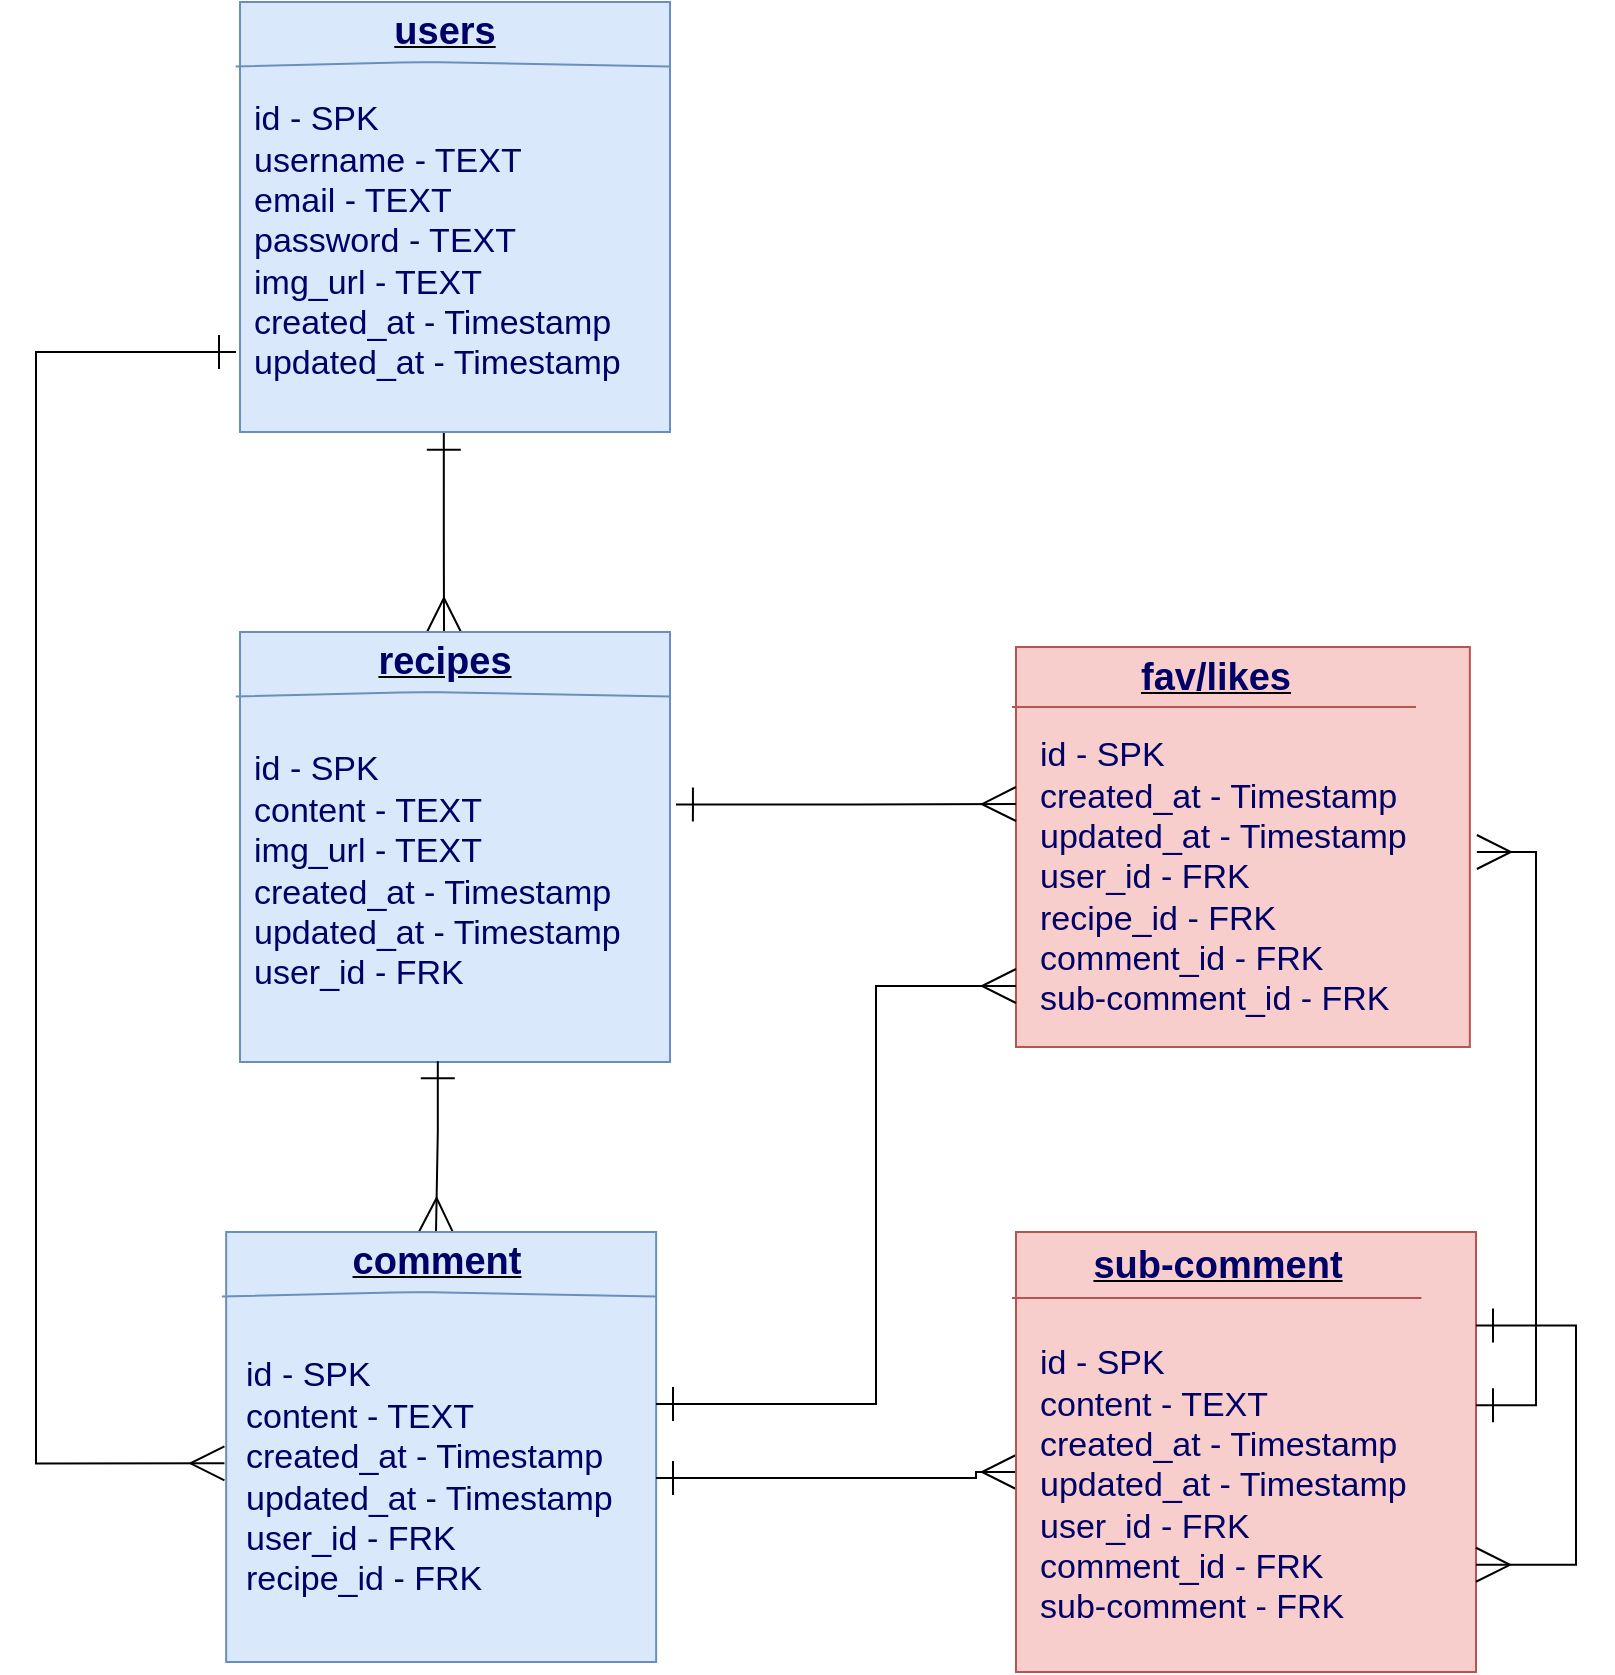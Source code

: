 <mxfile version="13.6.2" type="github">
  <diagram id="R2lEEEUBdFMjLlhIrx00" name="Page-1">
    <mxGraphModel dx="1307" dy="1026" grid="1" gridSize="10" guides="1" tooltips="1" connect="1" arrows="1" fold="1" page="1" pageScale="1" pageWidth="850" pageHeight="1100" math="0" shadow="0" extFonts="Permanent Marker^https://fonts.googleapis.com/css?family=Permanent+Marker">
      <root>
        <mxCell id="0" />
        <mxCell id="1" parent="0" />
        <mxCell id="4LiEzhh0AqkKglfwiTpC-64" style="edgeStyle=orthogonalEdgeStyle;rounded=0;orthogonalLoop=1;jettySize=auto;html=1;entryX=0.5;entryY=0;entryDx=0;entryDy=0;fontSize=17;fontColor=#663300;endArrow=ERmany;endFill=0;startSize=15;endSize=15;startArrow=ERone;startFill=0;jumpSize=0;exitX=0.474;exitY=1.002;exitDx=0;exitDy=0;exitPerimeter=0;" edge="1" parent="1" source="4LiEzhh0AqkKglfwiTpC-1" target="4LiEzhh0AqkKglfwiTpC-49">
          <mxGeometry relative="1" as="geometry">
            <mxPoint x="264" y="300" as="sourcePoint" />
            <Array as="points" />
          </mxGeometry>
        </mxCell>
        <mxCell id="4LiEzhh0AqkKglfwiTpC-1" value="" style="whiteSpace=wrap;html=1;aspect=fixed;fillColor=#dae8fc;strokeColor=#6c8ebf;" vertex="1" parent="1">
          <mxGeometry x="162" y="75" width="215" height="215" as="geometry" />
        </mxCell>
        <mxCell id="4LiEzhh0AqkKglfwiTpC-5" value="" style="endArrow=none;html=1;exitX=-0.01;exitY=0.15;exitDx=0;exitDy=0;entryX=1;entryY=0.15;entryDx=0;entryDy=0;fillColor=#dae8fc;strokeColor=#6c8ebf;exitPerimeter=0;entryPerimeter=0;" edge="1" parent="1" source="4LiEzhh0AqkKglfwiTpC-1" target="4LiEzhh0AqkKglfwiTpC-1">
          <mxGeometry width="50" height="50" relative="1" as="geometry">
            <mxPoint x="352" y="395" as="sourcePoint" />
            <mxPoint x="402" y="345" as="targetPoint" />
            <Array as="points">
              <mxPoint x="252" y="105" />
            </Array>
          </mxGeometry>
        </mxCell>
        <mxCell id="4LiEzhh0AqkKglfwiTpC-17" value="&lt;b style=&quot;font-size: 19px&quot;&gt;&lt;font color=&quot;#000066&quot;&gt;users&lt;/font&gt;&lt;/b&gt;" style="text;html=1;strokeColor=none;fillColor=none;align=center;verticalAlign=middle;whiteSpace=wrap;rounded=0;fontStyle=4;fontSize=19;" vertex="1" parent="1">
          <mxGeometry x="229.5" y="75" width="69" height="30" as="geometry" />
        </mxCell>
        <mxCell id="4LiEzhh0AqkKglfwiTpC-41" value="" style="group;fillColor=#f8cecc;strokeColor=#b85450;" vertex="1" connectable="0" parent="1">
          <mxGeometry x="550" y="397.5" width="226.92" height="200" as="geometry" />
        </mxCell>
        <mxCell id="4LiEzhh0AqkKglfwiTpC-43" value="" style="endArrow=none;html=1;exitX=-0.01;exitY=0.15;exitDx=0;exitDy=0;entryX=1;entryY=0.15;entryDx=0;entryDy=0;fillColor=#f8cecc;strokeColor=#b85450;exitPerimeter=0;entryPerimeter=0;" edge="1" parent="4LiEzhh0AqkKglfwiTpC-41">
          <mxGeometry width="50" height="50" relative="1" as="geometry">
            <mxPoint x="-2" y="30.0" as="sourcePoint" />
            <mxPoint x="200" y="30.0" as="targetPoint" />
            <Array as="points" />
          </mxGeometry>
        </mxCell>
        <mxCell id="4LiEzhh0AqkKglfwiTpC-44" value="&lt;b style=&quot;font-size: 19px&quot;&gt;&lt;font color=&quot;#000066&quot;&gt;fav/likes&lt;/font&gt;&lt;/b&gt;" style="text;html=1;align=center;verticalAlign=middle;whiteSpace=wrap;rounded=0;fontStyle=4;fontSize=19;" vertex="1" parent="4LiEzhh0AqkKglfwiTpC-41">
          <mxGeometry x="20" width="160" height="30" as="geometry" />
        </mxCell>
        <mxCell id="4LiEzhh0AqkKglfwiTpC-57" value="&lt;font color=&quot;#000066&quot; style=&quot;font-size: 17px&quot;&gt;id - SPK&lt;br style=&quot;font-size: 17px&quot;&gt;created_at - Timestamp&lt;br style=&quot;font-size: 17px&quot;&gt;updated_at - Timestamp&lt;br style=&quot;font-size: 17px&quot;&gt;user_id - FRK&lt;br style=&quot;font-size: 17px&quot;&gt;recipe_id - FRK&lt;br&gt;comment_id - FRK&lt;br&gt;sub-comment_id - FRK&lt;br style=&quot;font-size: 17px&quot;&gt;&lt;/font&gt;" style="text;html=1;strokeColor=none;fillColor=none;align=left;verticalAlign=middle;whiteSpace=wrap;rounded=0;fontSize=17;fontColor=#663300;" vertex="1" parent="4LiEzhh0AqkKglfwiTpC-41">
          <mxGeometry x="10" y="42.5" width="216.92" height="145" as="geometry" />
        </mxCell>
        <mxCell id="4LiEzhh0AqkKglfwiTpC-71" value="" style="edgeStyle=orthogonalEdgeStyle;rounded=0;jumpSize=0;orthogonalLoop=1;jettySize=auto;html=1;startArrow=ERone;startFill=0;startSize=15;endArrow=ERmany;endFill=0;endSize=15;fontSize=17;fontColor=#663300;entryX=-0.004;entryY=0.538;entryDx=0;entryDy=0;entryPerimeter=0;" edge="1" parent="1" target="4LiEzhh0AqkKglfwiTpC-51">
          <mxGeometry relative="1" as="geometry">
            <mxPoint x="160" y="250" as="sourcePoint" />
            <mxPoint x="40.0" y="195" as="targetPoint" />
            <Array as="points">
              <mxPoint x="60" y="250" />
              <mxPoint x="60" y="806" />
            </Array>
          </mxGeometry>
        </mxCell>
        <mxCell id="4LiEzhh0AqkKglfwiTpC-46" value="&lt;font color=&quot;#000066&quot; style=&quot;font-size: 17px;&quot;&gt;id - SPK&lt;br style=&quot;font-size: 17px;&quot;&gt;username - TEXT&lt;br style=&quot;font-size: 17px;&quot;&gt;email - TEXT&lt;br style=&quot;font-size: 17px;&quot;&gt;password - TEXT&lt;br style=&quot;font-size: 17px;&quot;&gt;img_url - TEXT&lt;br style=&quot;font-size: 17px;&quot;&gt;created_at - Timestamp&lt;br style=&quot;font-size: 17px;&quot;&gt;updated_at - Timestamp&lt;br style=&quot;font-size: 17px;&quot;&gt;&lt;/font&gt;" style="text;html=1;strokeColor=none;fillColor=none;align=left;verticalAlign=middle;whiteSpace=wrap;rounded=0;fontSize=17;fontColor=#663300;" vertex="1" parent="1">
          <mxGeometry x="167" y="120" width="220" height="150" as="geometry" />
        </mxCell>
        <mxCell id="4LiEzhh0AqkKglfwiTpC-47" value="" style="whiteSpace=wrap;html=1;aspect=fixed;fillColor=#dae8fc;strokeColor=#6c8ebf;" vertex="1" parent="1">
          <mxGeometry x="162" y="390" width="215" height="215" as="geometry" />
        </mxCell>
        <mxCell id="4LiEzhh0AqkKglfwiTpC-48" value="" style="endArrow=none;html=1;exitX=-0.01;exitY=0.15;exitDx=0;exitDy=0;entryX=1;entryY=0.15;entryDx=0;entryDy=0;fillColor=#dae8fc;strokeColor=#6c8ebf;exitPerimeter=0;entryPerimeter=0;" edge="1" parent="1" source="4LiEzhh0AqkKglfwiTpC-47" target="4LiEzhh0AqkKglfwiTpC-47">
          <mxGeometry width="50" height="50" relative="1" as="geometry">
            <mxPoint x="352" y="710" as="sourcePoint" />
            <mxPoint x="402" y="660" as="targetPoint" />
            <Array as="points">
              <mxPoint x="252" y="420" />
            </Array>
          </mxGeometry>
        </mxCell>
        <mxCell id="4LiEzhh0AqkKglfwiTpC-49" value="&lt;font color=&quot;#000066&quot;&gt;&lt;b&gt;recipes&lt;/b&gt;&lt;/font&gt;" style="text;html=1;strokeColor=none;fillColor=none;align=center;verticalAlign=middle;whiteSpace=wrap;rounded=0;fontStyle=4;fontSize=19;" vertex="1" parent="1">
          <mxGeometry x="229.5" y="390" width="69" height="30" as="geometry" />
        </mxCell>
        <mxCell id="4LiEzhh0AqkKglfwiTpC-65" value="" style="edgeStyle=orthogonalEdgeStyle;rounded=0;jumpSize=0;orthogonalLoop=1;jettySize=auto;html=1;startArrow=ERone;startFill=0;startSize=15;endArrow=ERmany;endFill=0;endSize=15;fontSize=17;fontColor=#663300;exitX=0.46;exitY=0.998;exitDx=0;exitDy=0;exitPerimeter=0;" edge="1" parent="1" source="4LiEzhh0AqkKglfwiTpC-47" target="4LiEzhh0AqkKglfwiTpC-53">
          <mxGeometry relative="1" as="geometry">
            <mxPoint x="260" y="610" as="sourcePoint" />
            <Array as="points">
              <mxPoint x="261" y="640" />
              <mxPoint x="260" y="640" />
            </Array>
          </mxGeometry>
        </mxCell>
        <mxCell id="4LiEzhh0AqkKglfwiTpC-68" style="edgeStyle=orthogonalEdgeStyle;rounded=0;jumpSize=0;orthogonalLoop=1;jettySize=auto;html=1;startArrow=ERone;startFill=0;startSize=15;endArrow=ERmany;endFill=0;endSize=15;fontSize=17;fontColor=#663300;exitX=0.968;exitY=0.275;exitDx=0;exitDy=0;exitPerimeter=0;" edge="1" parent="1" source="4LiEzhh0AqkKglfwiTpC-50">
          <mxGeometry relative="1" as="geometry">
            <mxPoint x="370" y="476" as="sourcePoint" />
            <mxPoint x="550" y="476" as="targetPoint" />
          </mxGeometry>
        </mxCell>
        <mxCell id="4LiEzhh0AqkKglfwiTpC-50" value="&lt;font color=&quot;#000066&quot; style=&quot;font-size: 17px;&quot;&gt;id - SPK&lt;br style=&quot;font-size: 17px;&quot;&gt;content - TEXT&lt;br style=&quot;font-size: 17px;&quot;&gt;img_url - TEXT&lt;br style=&quot;font-size: 17px;&quot;&gt;created_at - Timestamp&lt;br style=&quot;font-size: 17px;&quot;&gt;updated_at - Timestamp&lt;br style=&quot;font-size: 17px;&quot;&gt;user_id - FRK&lt;br style=&quot;font-size: 17px;&quot;&gt;&lt;/font&gt;" style="text;html=1;strokeColor=none;fillColor=none;align=left;verticalAlign=middle;whiteSpace=wrap;rounded=0;fontSize=17;fontColor=#663300;" vertex="1" parent="1">
          <mxGeometry x="167" y="435" width="220" height="150" as="geometry" />
        </mxCell>
        <mxCell id="4LiEzhh0AqkKglfwiTpC-51" value="" style="whiteSpace=wrap;html=1;aspect=fixed;fillColor=#dae8fc;strokeColor=#6c8ebf;" vertex="1" parent="1">
          <mxGeometry x="155.08" y="690" width="215" height="215" as="geometry" />
        </mxCell>
        <mxCell id="4LiEzhh0AqkKglfwiTpC-52" value="" style="endArrow=none;html=1;exitX=-0.01;exitY=0.15;exitDx=0;exitDy=0;entryX=1;entryY=0.15;entryDx=0;entryDy=0;fillColor=#dae8fc;strokeColor=#6c8ebf;exitPerimeter=0;entryPerimeter=0;" edge="1" parent="1" source="4LiEzhh0AqkKglfwiTpC-51" target="4LiEzhh0AqkKglfwiTpC-51">
          <mxGeometry width="50" height="50" relative="1" as="geometry">
            <mxPoint x="348.08" y="1010" as="sourcePoint" />
            <mxPoint x="398.08" y="960" as="targetPoint" />
            <Array as="points">
              <mxPoint x="248.08" y="720" />
            </Array>
          </mxGeometry>
        </mxCell>
        <mxCell id="4LiEzhh0AqkKglfwiTpC-53" value="&lt;b style=&quot;font-size: 19px&quot;&gt;&lt;font color=&quot;#000066&quot;&gt;comment&lt;/font&gt;&lt;/b&gt;" style="text;html=1;strokeColor=none;fillColor=none;align=center;verticalAlign=middle;whiteSpace=wrap;rounded=0;fontStyle=4;fontSize=19;" vertex="1" parent="1">
          <mxGeometry x="225.58" y="690" width="69" height="30" as="geometry" />
        </mxCell>
        <mxCell id="4LiEzhh0AqkKglfwiTpC-66" style="edgeStyle=orthogonalEdgeStyle;rounded=0;jumpSize=0;orthogonalLoop=1;jettySize=auto;html=1;startArrow=ERone;startFill=0;startSize=15;endArrow=ERmany;endFill=0;endSize=15;fontSize=17;fontColor=#663300;" edge="1" parent="1">
          <mxGeometry relative="1" as="geometry">
            <mxPoint x="550" y="810" as="targetPoint" />
            <mxPoint x="370" y="813" as="sourcePoint" />
            <Array as="points">
              <mxPoint x="530" y="813" />
            </Array>
          </mxGeometry>
        </mxCell>
        <mxCell id="4LiEzhh0AqkKglfwiTpC-69" style="edgeStyle=orthogonalEdgeStyle;rounded=0;jumpSize=0;orthogonalLoop=1;jettySize=auto;html=1;startArrow=ERone;startFill=0;startSize=15;endArrow=ERmany;endFill=0;endSize=15;fontSize=17;fontColor=#663300;" edge="1" parent="1">
          <mxGeometry relative="1" as="geometry">
            <mxPoint x="550" y="567" as="targetPoint" />
            <mxPoint x="370" y="776" as="sourcePoint" />
            <Array as="points">
              <mxPoint x="480" y="776" />
              <mxPoint x="480" y="567" />
            </Array>
          </mxGeometry>
        </mxCell>
        <mxCell id="4LiEzhh0AqkKglfwiTpC-54" value="&lt;font color=&quot;#000066&quot; style=&quot;font-size: 17px;&quot;&gt;id - SPK&lt;br style=&quot;font-size: 17px;&quot;&gt;content - TEXT&lt;br style=&quot;font-size: 17px;&quot;&gt;created_at - Timestamp&lt;br style=&quot;font-size: 17px;&quot;&gt;updated_at - Timestamp&lt;br style=&quot;font-size: 17px;&quot;&gt;user_id - FRK&lt;br style=&quot;font-size: 17px;&quot;&gt;recipe_id - FRK&lt;br style=&quot;font-size: 17px;&quot;&gt;&lt;/font&gt;" style="text;html=1;strokeColor=none;fillColor=none;align=left;verticalAlign=middle;whiteSpace=wrap;rounded=0;fontSize=17;fontColor=#663300;" vertex="1" parent="1">
          <mxGeometry x="163.08" y="740" width="216.92" height="145" as="geometry" />
        </mxCell>
        <mxCell id="4LiEzhh0AqkKglfwiTpC-59" value="" style="group;fillColor=#f8cecc;strokeColor=#b85450;" vertex="1" connectable="0" parent="1">
          <mxGeometry x="550" y="690" width="230" height="220" as="geometry" />
        </mxCell>
        <mxCell id="4LiEzhh0AqkKglfwiTpC-60" value="" style="endArrow=none;html=1;exitX=-0.01;exitY=0.15;exitDx=0;exitDy=0;entryX=1;entryY=0.15;entryDx=0;entryDy=0;fillColor=#f8cecc;strokeColor=#b85450;exitPerimeter=0;entryPerimeter=0;" edge="1" parent="4LiEzhh0AqkKglfwiTpC-59">
          <mxGeometry width="50" height="50" relative="1" as="geometry">
            <mxPoint x="-2.027" y="33.0" as="sourcePoint" />
            <mxPoint x="202.715" y="33.0" as="targetPoint" />
            <Array as="points" />
          </mxGeometry>
        </mxCell>
        <mxCell id="4LiEzhh0AqkKglfwiTpC-61" value="&lt;b style=&quot;font-size: 19px&quot;&gt;&lt;font color=&quot;#000066&quot;&gt;sub-comment&lt;/font&gt;&lt;/b&gt;" style="text;html=1;align=center;verticalAlign=middle;whiteSpace=wrap;rounded=0;fontStyle=4;fontSize=19;" vertex="1" parent="4LiEzhh0AqkKglfwiTpC-59">
          <mxGeometry x="20.271" width="162.172" height="33" as="geometry" />
        </mxCell>
        <mxCell id="4LiEzhh0AqkKglfwiTpC-62" value="&lt;font color=&quot;#000066&quot; style=&quot;font-size: 17px&quot;&gt;id - SPK&lt;br&gt;content - TEXT&lt;br style=&quot;font-size: 17px&quot;&gt;created_at - Timestamp&lt;br style=&quot;font-size: 17px&quot;&gt;updated_at - Timestamp&lt;br style=&quot;font-size: 17px&quot;&gt;user_id - FRK&lt;br&gt;comment_id - FRK&lt;br&gt;sub-comment - FRK&lt;br style=&quot;font-size: 17px&quot;&gt;&lt;/font&gt;" style="text;html=1;strokeColor=none;fillColor=none;align=left;verticalAlign=middle;whiteSpace=wrap;rounded=0;fontSize=17;fontColor=#663300;" vertex="1" parent="4LiEzhh0AqkKglfwiTpC-59">
          <mxGeometry x="10.136" y="46.75" width="219.864" height="159.5" as="geometry" />
        </mxCell>
        <mxCell id="4LiEzhh0AqkKglfwiTpC-67" style="edgeStyle=orthogonalEdgeStyle;rounded=0;jumpSize=0;orthogonalLoop=1;jettySize=auto;html=1;exitX=1;exitY=0;exitDx=0;exitDy=0;entryX=1;entryY=0.75;entryDx=0;entryDy=0;startArrow=ERone;startFill=0;startSize=15;endArrow=ERmany;endFill=0;endSize=15;fontSize=17;fontColor=#663300;" edge="1" parent="4LiEzhh0AqkKglfwiTpC-59" source="4LiEzhh0AqkKglfwiTpC-62" target="4LiEzhh0AqkKglfwiTpC-62">
          <mxGeometry relative="1" as="geometry">
            <Array as="points">
              <mxPoint x="280" y="47" />
              <mxPoint x="280" y="166" />
            </Array>
          </mxGeometry>
        </mxCell>
        <mxCell id="4LiEzhh0AqkKglfwiTpC-72" style="edgeStyle=orthogonalEdgeStyle;rounded=0;jumpSize=0;orthogonalLoop=1;jettySize=auto;html=1;exitX=1;exitY=0.25;exitDx=0;exitDy=0;startArrow=ERone;startFill=0;startSize=15;endArrow=ERmany;endFill=0;endSize=15;fontSize=17;fontColor=#663300;" edge="1" parent="1" source="4LiEzhh0AqkKglfwiTpC-62">
          <mxGeometry relative="1" as="geometry">
            <mxPoint x="780.429" y="500.0" as="targetPoint" />
            <Array as="points">
              <mxPoint x="810" y="777" />
              <mxPoint x="810" y="500" />
            </Array>
          </mxGeometry>
        </mxCell>
      </root>
    </mxGraphModel>
  </diagram>
</mxfile>
